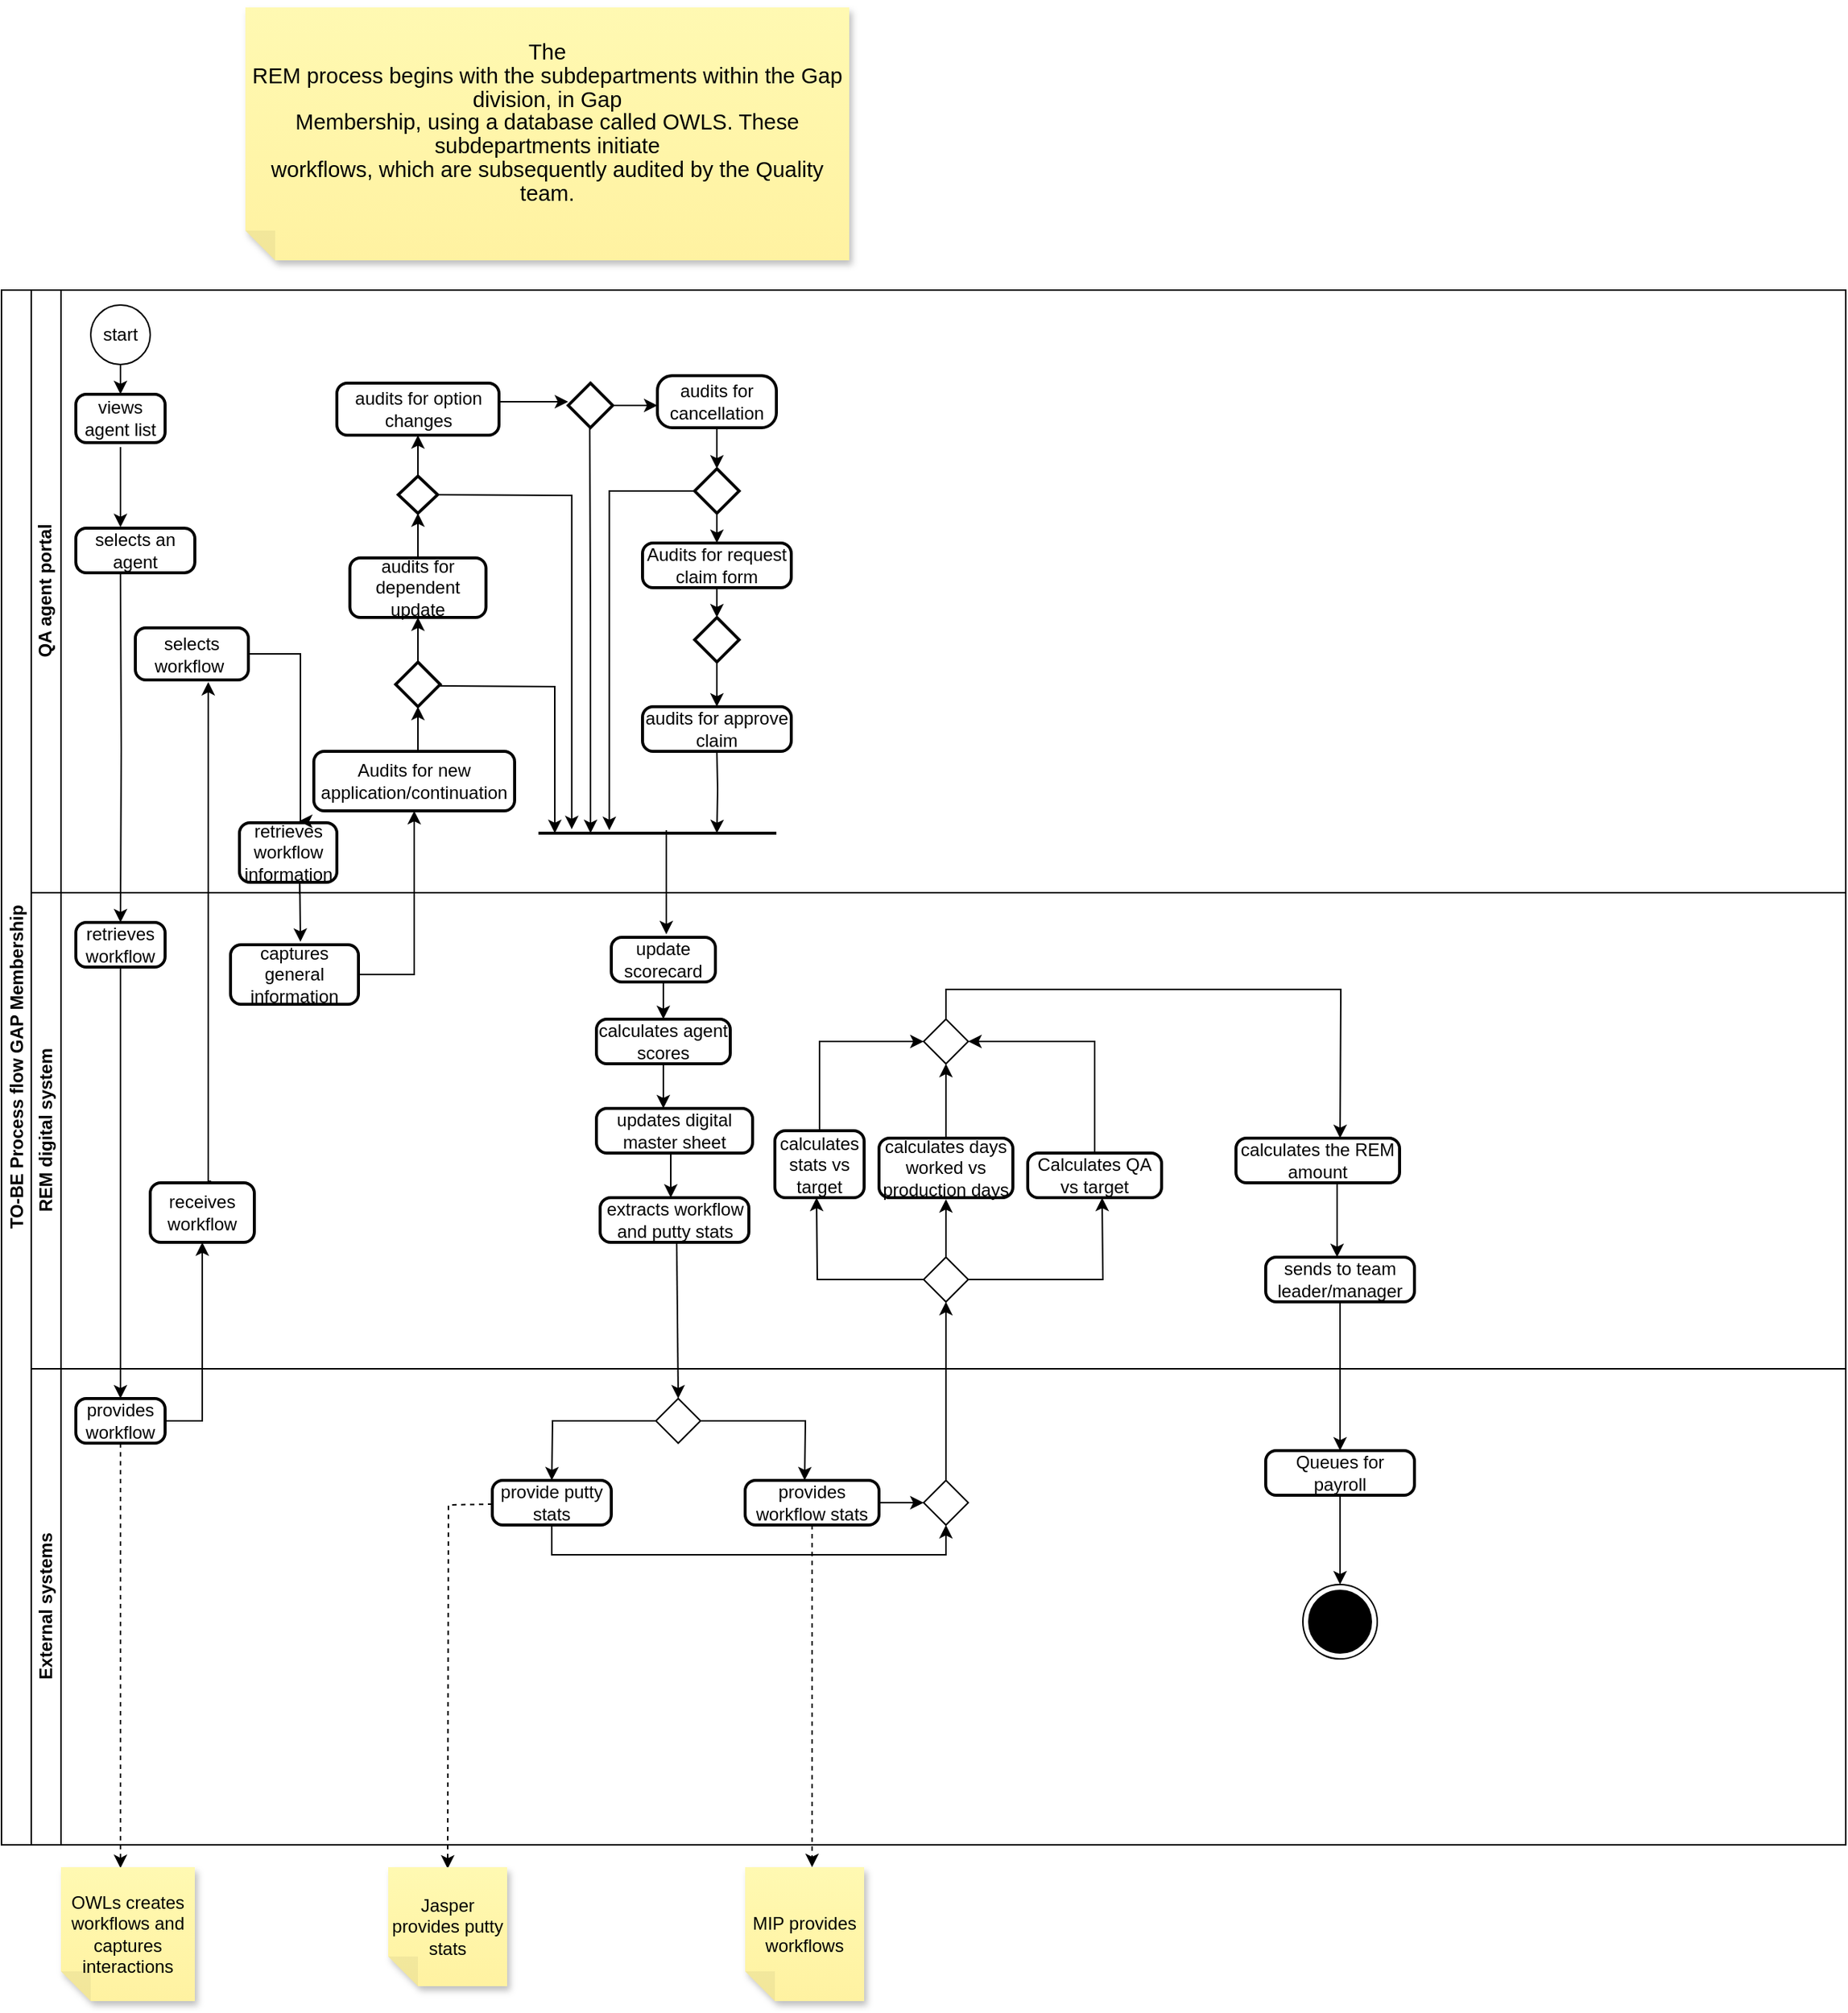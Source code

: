 <mxfile version="26.0.11">
  <diagram id="prtHgNgQTEPvFCAcTncT" name="Page-1">
    <mxGraphModel dx="794" dy="1623" grid="1" gridSize="10" guides="1" tooltips="1" connect="1" arrows="1" fold="1" page="1" pageScale="1" pageWidth="827" pageHeight="1169" math="0" shadow="0">
      <root>
        <mxCell id="0" />
        <mxCell id="1" parent="0" />
        <mxCell id="dNxyNK7c78bLwvsdeMH5-19" value="TO-BE Process flow GAP Membership" style="swimlane;html=1;childLayout=stackLayout;resizeParent=1;resizeParentMax=0;horizontal=0;startSize=20;horizontalStack=0;" parent="1" vertex="1">
          <mxGeometry x="60" y="120" width="1240" height="1045" as="geometry" />
        </mxCell>
        <mxCell id="dNxyNK7c78bLwvsdeMH5-20" value="QA agent portal" style="swimlane;html=1;startSize=20;horizontal=0;" parent="dNxyNK7c78bLwvsdeMH5-19" vertex="1">
          <mxGeometry x="20" width="1220" height="405" as="geometry" />
        </mxCell>
        <mxCell id="OFsFPjKPwNeVRa6siwct-4" style="edgeStyle=orthogonalEdgeStyle;rounded=0;orthogonalLoop=1;jettySize=auto;html=1;exitX=0.5;exitY=1;exitDx=0;exitDy=0;" parent="dNxyNK7c78bLwvsdeMH5-20" source="OFsFPjKPwNeVRa6siwct-3" edge="1">
          <mxGeometry relative="1" as="geometry">
            <mxPoint x="60" y="70" as="targetPoint" />
          </mxGeometry>
        </mxCell>
        <mxCell id="dNxyNK7c78bLwvsdeMH5-23" value="start" style="ellipse;whiteSpace=wrap;html=1;" parent="dNxyNK7c78bLwvsdeMH5-20" vertex="1">
          <mxGeometry x="40" y="10" width="40" height="40" as="geometry" />
        </mxCell>
        <mxCell id="OFsFPjKPwNeVRa6siwct-5" value="" style="edgeStyle=orthogonalEdgeStyle;rounded=0;orthogonalLoop=1;jettySize=auto;html=1;exitX=0.5;exitY=1;exitDx=0;exitDy=0;" parent="dNxyNK7c78bLwvsdeMH5-20" source="dNxyNK7c78bLwvsdeMH5-23" target="OFsFPjKPwNeVRa6siwct-3" edge="1">
          <mxGeometry relative="1" as="geometry">
            <mxPoint x="140" y="190" as="targetPoint" />
            <mxPoint x="140" y="170" as="sourcePoint" />
          </mxGeometry>
        </mxCell>
        <mxCell id="OFsFPjKPwNeVRa6siwct-3" value="views agent list" style="rounded=1;whiteSpace=wrap;html=1;absoluteArcSize=1;arcSize=14;strokeWidth=2;" parent="dNxyNK7c78bLwvsdeMH5-20" vertex="1">
          <mxGeometry x="30" y="70" width="60" height="32.5" as="geometry" />
        </mxCell>
        <mxCell id="OFsFPjKPwNeVRa6siwct-49" style="edgeStyle=orthogonalEdgeStyle;rounded=0;orthogonalLoop=1;jettySize=auto;html=1;exitX=1;exitY=0.5;exitDx=0;exitDy=0;" parent="dNxyNK7c78bLwvsdeMH5-20" edge="1">
          <mxGeometry relative="1" as="geometry">
            <mxPoint x="361" y="75" as="targetPoint" />
            <mxPoint x="310" y="75" as="sourcePoint" />
          </mxGeometry>
        </mxCell>
        <mxCell id="OFsFPjKPwNeVRa6siwct-50" style="edgeStyle=orthogonalEdgeStyle;rounded=0;orthogonalLoop=1;jettySize=auto;html=1;exitX=0.5;exitY=1;exitDx=0;exitDy=0;" parent="dNxyNK7c78bLwvsdeMH5-20" source="OFsFPjKPwNeVRa6siwct-51" edge="1">
          <mxGeometry relative="1" as="geometry">
            <mxPoint x="461" y="120" as="targetPoint" />
          </mxGeometry>
        </mxCell>
        <mxCell id="OFsFPjKPwNeVRa6siwct-51" value="audits for cancellation" style="rounded=1;whiteSpace=wrap;html=1;absoluteArcSize=1;arcSize=20;strokeWidth=2;" parent="dNxyNK7c78bLwvsdeMH5-20" vertex="1">
          <mxGeometry x="421" y="57.5" width="80" height="35" as="geometry" />
        </mxCell>
        <mxCell id="OFsFPjKPwNeVRa6siwct-99" style="edgeStyle=orthogonalEdgeStyle;rounded=0;orthogonalLoop=1;jettySize=auto;html=1;entryX=0.75;entryY=0.5;entryDx=0;entryDy=0;entryPerimeter=0;" parent="dNxyNK7c78bLwvsdeMH5-20" target="OFsFPjKPwNeVRa6siwct-98" edge="1">
          <mxGeometry relative="1" as="geometry">
            <mxPoint x="461" y="360" as="targetPoint" />
            <mxPoint x="461" y="310" as="sourcePoint" />
          </mxGeometry>
        </mxCell>
        <mxCell id="OFsFPjKPwNeVRa6siwct-105" style="edgeStyle=orthogonalEdgeStyle;rounded=0;orthogonalLoop=1;jettySize=auto;html=1;exitX=0.5;exitY=1;exitDx=0;exitDy=0;" parent="dNxyNK7c78bLwvsdeMH5-20" source="OFsFPjKPwNeVRa6siwct-52" edge="1">
          <mxGeometry relative="1" as="geometry">
            <mxPoint x="461" y="220" as="targetPoint" />
          </mxGeometry>
        </mxCell>
        <mxCell id="OFsFPjKPwNeVRa6siwct-52" value="Audits for request claim form" style="rounded=1;whiteSpace=wrap;html=1;absoluteArcSize=1;arcSize=14;strokeWidth=2;" parent="dNxyNK7c78bLwvsdeMH5-20" vertex="1">
          <mxGeometry x="411" y="170" width="100" height="30" as="geometry" />
        </mxCell>
        <mxCell id="OFsFPjKPwNeVRa6siwct-53" style="edgeStyle=orthogonalEdgeStyle;rounded=0;orthogonalLoop=1;jettySize=auto;html=1;exitX=1;exitY=0.5;exitDx=0;exitDy=0;exitPerimeter=0;" parent="dNxyNK7c78bLwvsdeMH5-20" source="OFsFPjKPwNeVRa6siwct-54" edge="1">
          <mxGeometry relative="1" as="geometry">
            <mxPoint x="421" y="78" as="targetPoint" />
          </mxGeometry>
        </mxCell>
        <mxCell id="OFsFPjKPwNeVRa6siwct-89" style="edgeStyle=orthogonalEdgeStyle;rounded=0;orthogonalLoop=1;jettySize=auto;html=1;exitX=0.5;exitY=1;exitDx=0;exitDy=0;exitPerimeter=0;entryX=0.219;entryY=1.3;entryDx=0;entryDy=0;entryPerimeter=0;" parent="dNxyNK7c78bLwvsdeMH5-20" edge="1">
          <mxGeometry relative="1" as="geometry">
            <mxPoint x="376.04" y="365" as="targetPoint" />
            <mxPoint x="375.5" y="84.5" as="sourcePoint" />
          </mxGeometry>
        </mxCell>
        <mxCell id="OFsFPjKPwNeVRa6siwct-54" value="" style="strokeWidth=2;html=1;shape=mxgraph.flowchart.decision;whiteSpace=wrap;" parent="dNxyNK7c78bLwvsdeMH5-20" vertex="1">
          <mxGeometry x="361" y="62.5" width="30" height="30" as="geometry" />
        </mxCell>
        <mxCell id="OFsFPjKPwNeVRa6siwct-55" style="edgeStyle=orthogonalEdgeStyle;rounded=0;orthogonalLoop=1;jettySize=auto;html=1;exitX=0.5;exitY=1;exitDx=0;exitDy=0;exitPerimeter=0;" parent="dNxyNK7c78bLwvsdeMH5-20" source="OFsFPjKPwNeVRa6siwct-56" edge="1">
          <mxGeometry relative="1" as="geometry">
            <mxPoint x="461" y="170" as="targetPoint" />
          </mxGeometry>
        </mxCell>
        <mxCell id="OFsFPjKPwNeVRa6siwct-97" style="edgeStyle=orthogonalEdgeStyle;rounded=0;orthogonalLoop=1;jettySize=auto;html=1;exitX=0;exitY=0.5;exitDx=0;exitDy=0;exitPerimeter=0;entryX=0.298;entryY=0.3;entryDx=0;entryDy=0;entryPerimeter=0;" parent="dNxyNK7c78bLwvsdeMH5-20" source="OFsFPjKPwNeVRa6siwct-56" target="OFsFPjKPwNeVRa6siwct-98" edge="1">
          <mxGeometry relative="1" as="geometry">
            <mxPoint x="390" y="360" as="targetPoint" />
          </mxGeometry>
        </mxCell>
        <mxCell id="OFsFPjKPwNeVRa6siwct-56" value="" style="strokeWidth=2;html=1;shape=mxgraph.flowchart.decision;whiteSpace=wrap;" parent="dNxyNK7c78bLwvsdeMH5-20" vertex="1">
          <mxGeometry x="446" y="120" width="30" height="30" as="geometry" />
        </mxCell>
        <mxCell id="OFsFPjKPwNeVRa6siwct-72" value="selects workflow&amp;nbsp;" style="rounded=1;whiteSpace=wrap;html=1;absoluteArcSize=1;arcSize=14;strokeWidth=2;" parent="dNxyNK7c78bLwvsdeMH5-20" vertex="1">
          <mxGeometry x="70" y="227" width="76" height="35" as="geometry" />
        </mxCell>
        <mxCell id="OFsFPjKPwNeVRa6siwct-74" value="Audits for new application/continuation" style="rounded=1;whiteSpace=wrap;html=1;absoluteArcSize=1;arcSize=14;strokeWidth=2;" parent="dNxyNK7c78bLwvsdeMH5-20" vertex="1">
          <mxGeometry x="190" y="310" width="135" height="40" as="geometry" />
        </mxCell>
        <mxCell id="OFsFPjKPwNeVRa6siwct-75" value="audits for dependent update" style="rounded=1;whiteSpace=wrap;html=1;absoluteArcSize=1;arcSize=14;strokeWidth=2;" parent="dNxyNK7c78bLwvsdeMH5-20" vertex="1">
          <mxGeometry x="214.25" y="180" width="91.5" height="40" as="geometry" />
        </mxCell>
        <mxCell id="OFsFPjKPwNeVRa6siwct-76" value="audits for option changes" style="rounded=1;whiteSpace=wrap;html=1;absoluteArcSize=1;arcSize=14;strokeWidth=2;" parent="dNxyNK7c78bLwvsdeMH5-20" vertex="1">
          <mxGeometry x="205.5" y="62.5" width="109" height="35" as="geometry" />
        </mxCell>
        <mxCell id="OFsFPjKPwNeVRa6siwct-90" style="edgeStyle=orthogonalEdgeStyle;rounded=0;orthogonalLoop=1;jettySize=auto;html=1;exitX=0.5;exitY=0;exitDx=0;exitDy=0;exitPerimeter=0;entryX=0.5;entryY=1;entryDx=0;entryDy=0;" parent="dNxyNK7c78bLwvsdeMH5-20" source="OFsFPjKPwNeVRa6siwct-78" target="OFsFPjKPwNeVRa6siwct-75" edge="1">
          <mxGeometry relative="1" as="geometry" />
        </mxCell>
        <mxCell id="OFsFPjKPwNeVRa6siwct-93" style="edgeStyle=orthogonalEdgeStyle;rounded=0;orthogonalLoop=1;jettySize=auto;html=1;exitX=1;exitY=0.5;exitDx=0;exitDy=0;exitPerimeter=0;entryX=0.069;entryY=0.5;entryDx=0;entryDy=0;entryPerimeter=0;" parent="dNxyNK7c78bLwvsdeMH5-20" target="OFsFPjKPwNeVRa6siwct-98" edge="1">
          <mxGeometry relative="1" as="geometry">
            <mxPoint x="348.68" y="359.33" as="targetPoint" />
            <mxPoint x="275" y="266" as="sourcePoint" />
          </mxGeometry>
        </mxCell>
        <mxCell id="OFsFPjKPwNeVRa6siwct-78" value="" style="strokeWidth=2;html=1;shape=mxgraph.flowchart.decision;whiteSpace=wrap;" parent="dNxyNK7c78bLwvsdeMH5-20" vertex="1">
          <mxGeometry x="245" y="250" width="30" height="30" as="geometry" />
        </mxCell>
        <mxCell id="OFsFPjKPwNeVRa6siwct-87" style="edgeStyle=orthogonalEdgeStyle;rounded=0;orthogonalLoop=1;jettySize=auto;html=1;exitX=0.5;exitY=0;exitDx=0;exitDy=0;exitPerimeter=0;entryX=0.5;entryY=1;entryDx=0;entryDy=0;" parent="dNxyNK7c78bLwvsdeMH5-20" source="OFsFPjKPwNeVRa6siwct-82" target="OFsFPjKPwNeVRa6siwct-76" edge="1">
          <mxGeometry relative="1" as="geometry" />
        </mxCell>
        <mxCell id="OFsFPjKPwNeVRa6siwct-92" style="edgeStyle=orthogonalEdgeStyle;rounded=0;orthogonalLoop=1;jettySize=auto;html=1;exitX=1;exitY=0.5;exitDx=0;exitDy=0;exitPerimeter=0;entryX=0.14;entryY=0.233;entryDx=0;entryDy=0;entryPerimeter=0;" parent="dNxyNK7c78bLwvsdeMH5-20" target="OFsFPjKPwNeVRa6siwct-98" edge="1">
          <mxGeometry relative="1" as="geometry">
            <mxPoint x="364" y="360" as="targetPoint" />
            <mxPoint x="267.25" y="137.5" as="sourcePoint" />
          </mxGeometry>
        </mxCell>
        <mxCell id="OFsFPjKPwNeVRa6siwct-82" value="" style="strokeWidth=2;html=1;shape=mxgraph.flowchart.decision;whiteSpace=wrap;" parent="dNxyNK7c78bLwvsdeMH5-20" vertex="1">
          <mxGeometry x="246.75" y="125" width="26.5" height="25" as="geometry" />
        </mxCell>
        <mxCell id="OFsFPjKPwNeVRa6siwct-88" style="edgeStyle=orthogonalEdgeStyle;rounded=0;orthogonalLoop=1;jettySize=auto;html=1;exitX=0.5;exitY=0;exitDx=0;exitDy=0;entryX=0.5;entryY=1;entryDx=0;entryDy=0;entryPerimeter=0;" parent="dNxyNK7c78bLwvsdeMH5-20" source="OFsFPjKPwNeVRa6siwct-75" target="OFsFPjKPwNeVRa6siwct-82" edge="1">
          <mxGeometry relative="1" as="geometry" />
        </mxCell>
        <mxCell id="OFsFPjKPwNeVRa6siwct-91" style="edgeStyle=orthogonalEdgeStyle;rounded=0;orthogonalLoop=1;jettySize=auto;html=1;exitX=0.5;exitY=0;exitDx=0;exitDy=0;entryX=0.5;entryY=1;entryDx=0;entryDy=0;entryPerimeter=0;" parent="dNxyNK7c78bLwvsdeMH5-20" source="OFsFPjKPwNeVRa6siwct-74" target="OFsFPjKPwNeVRa6siwct-78" edge="1">
          <mxGeometry relative="1" as="geometry" />
        </mxCell>
        <mxCell id="OFsFPjKPwNeVRa6siwct-98" value="" style="line;strokeWidth=2;html=1;" parent="dNxyNK7c78bLwvsdeMH5-20" vertex="1">
          <mxGeometry x="341" y="360" width="160" height="10" as="geometry" />
        </mxCell>
        <mxCell id="OFsFPjKPwNeVRa6siwct-101" value="" style="endArrow=classic;html=1;rounded=0;" parent="dNxyNK7c78bLwvsdeMH5-20" edge="1">
          <mxGeometry width="50" height="50" relative="1" as="geometry">
            <mxPoint x="427" y="363" as="sourcePoint" />
            <mxPoint x="427" y="433" as="targetPoint" />
          </mxGeometry>
        </mxCell>
        <mxCell id="Nf8IEL31joCPBYQGHoLH-1" style="edgeStyle=orthogonalEdgeStyle;rounded=0;orthogonalLoop=1;jettySize=auto;html=1;exitX=0.5;exitY=1;exitDx=0;exitDy=0;exitPerimeter=0;entryX=0.5;entryY=0;entryDx=0;entryDy=0;" parent="dNxyNK7c78bLwvsdeMH5-20" source="OFsFPjKPwNeVRa6siwct-107" target="fAiptgPwoaIp5djZWvxq-43" edge="1">
          <mxGeometry relative="1" as="geometry" />
        </mxCell>
        <mxCell id="OFsFPjKPwNeVRa6siwct-107" value="" style="strokeWidth=2;html=1;shape=mxgraph.flowchart.decision;whiteSpace=wrap;" parent="dNxyNK7c78bLwvsdeMH5-20" vertex="1">
          <mxGeometry x="446" y="220" width="30" height="30" as="geometry" />
        </mxCell>
        <mxCell id="fAiptgPwoaIp5djZWvxq-43" value="audits for approve claim" style="rounded=1;whiteSpace=wrap;html=1;absoluteArcSize=1;arcSize=14;strokeWidth=2;" parent="dNxyNK7c78bLwvsdeMH5-20" vertex="1">
          <mxGeometry x="411" y="280" width="100" height="30" as="geometry" />
        </mxCell>
        <mxCell id="OFsFPjKPwNeVRa6siwct-112" value="selects an agent" style="rounded=1;whiteSpace=wrap;html=1;absoluteArcSize=1;arcSize=14;strokeWidth=2;" parent="dNxyNK7c78bLwvsdeMH5-20" vertex="1">
          <mxGeometry x="30" y="160" width="80" height="30" as="geometry" />
        </mxCell>
        <mxCell id="OFsFPjKPwNeVRa6siwct-113" style="edgeStyle=orthogonalEdgeStyle;rounded=0;orthogonalLoop=1;jettySize=auto;html=1;exitX=0.5;exitY=1;exitDx=0;exitDy=0;entryX=0.375;entryY=-0.122;entryDx=0;entryDy=0;entryPerimeter=0;" parent="dNxyNK7c78bLwvsdeMH5-20" edge="1">
          <mxGeometry relative="1" as="geometry">
            <mxPoint x="60" y="105.5" as="sourcePoint" />
            <mxPoint x="60" y="159.34" as="targetPoint" />
            <Array as="points">
              <mxPoint x="60" y="153" />
              <mxPoint x="60" y="153" />
            </Array>
          </mxGeometry>
        </mxCell>
        <mxCell id="Nf8IEL31joCPBYQGHoLH-8" style="edgeStyle=orthogonalEdgeStyle;rounded=0;orthogonalLoop=1;jettySize=auto;html=1;exitX=0.5;exitY=1;exitDx=0;exitDy=0;" parent="dNxyNK7c78bLwvsdeMH5-20" edge="1">
          <mxGeometry relative="1" as="geometry">
            <mxPoint x="181" y="438" as="targetPoint" />
            <mxPoint x="180.5" y="406" as="sourcePoint" />
            <Array as="points">
              <mxPoint x="181" y="390" />
              <mxPoint x="181" y="390" />
            </Array>
          </mxGeometry>
        </mxCell>
        <mxCell id="Nf8IEL31joCPBYQGHoLH-5" value="retrieves workflow information" style="rounded=1;whiteSpace=wrap;html=1;absoluteArcSize=1;arcSize=14;strokeWidth=2;" parent="dNxyNK7c78bLwvsdeMH5-20" vertex="1">
          <mxGeometry x="140" y="358" width="65.5" height="40" as="geometry" />
        </mxCell>
        <mxCell id="OFsFPjKPwNeVRa6siwct-103" style="edgeStyle=orthogonalEdgeStyle;rounded=0;orthogonalLoop=1;jettySize=auto;html=1;exitX=1;exitY=0.5;exitDx=0;exitDy=0;" parent="dNxyNK7c78bLwvsdeMH5-20" edge="1">
          <mxGeometry relative="1" as="geometry">
            <mxPoint x="180" y="357" as="targetPoint" />
            <mxPoint x="146" y="244.5" as="sourcePoint" />
            <Array as="points">
              <mxPoint x="181" y="245" />
            </Array>
          </mxGeometry>
        </mxCell>
        <mxCell id="dNxyNK7c78bLwvsdeMH5-21" value="REM digital system" style="swimlane;html=1;startSize=20;horizontal=0;" parent="dNxyNK7c78bLwvsdeMH5-19" vertex="1">
          <mxGeometry x="20" y="405" width="1220" height="320" as="geometry" />
        </mxCell>
        <mxCell id="OFsFPjKPwNeVRa6siwct-8" style="edgeStyle=orthogonalEdgeStyle;rounded=0;orthogonalLoop=1;jettySize=auto;html=1;exitX=0.5;exitY=1;exitDx=0;exitDy=0;" parent="dNxyNK7c78bLwvsdeMH5-21" source="fAiptgPwoaIp5djZWvxq-2" edge="1">
          <mxGeometry relative="1" as="geometry">
            <mxPoint x="60" y="340" as="targetPoint" />
          </mxGeometry>
        </mxCell>
        <mxCell id="fAiptgPwoaIp5djZWvxq-2" value="retrieves workflow" style="rounded=1;whiteSpace=wrap;html=1;absoluteArcSize=1;arcSize=14;strokeWidth=2;" parent="dNxyNK7c78bLwvsdeMH5-21" vertex="1">
          <mxGeometry x="30" y="20" width="60" height="30" as="geometry" />
        </mxCell>
        <mxCell id="OFsFPjKPwNeVRa6siwct-83" value="captures general information" style="rounded=1;whiteSpace=wrap;html=1;absoluteArcSize=1;arcSize=14;strokeWidth=2;" parent="dNxyNK7c78bLwvsdeMH5-21" vertex="1">
          <mxGeometry x="134" y="35" width="86" height="40" as="geometry" />
        </mxCell>
        <mxCell id="OFsFPjKPwNeVRa6siwct-109" style="edgeStyle=orthogonalEdgeStyle;rounded=0;orthogonalLoop=1;jettySize=auto;html=1;exitX=0.5;exitY=1;exitDx=0;exitDy=0;" parent="dNxyNK7c78bLwvsdeMH5-21" source="fAiptgPwoaIp5djZWvxq-55" edge="1">
          <mxGeometry relative="1" as="geometry">
            <mxPoint x="425" y="85" as="targetPoint" />
          </mxGeometry>
        </mxCell>
        <mxCell id="fAiptgPwoaIp5djZWvxq-55" value="update scorecard" style="rounded=1;whiteSpace=wrap;html=1;absoluteArcSize=1;arcSize=14;strokeWidth=2;" parent="dNxyNK7c78bLwvsdeMH5-21" vertex="1">
          <mxGeometry x="390" y="30" width="70" height="30" as="geometry" />
        </mxCell>
        <mxCell id="OFsFPjKPwNeVRa6siwct-110" style="edgeStyle=orthogonalEdgeStyle;rounded=0;orthogonalLoop=1;jettySize=auto;html=1;exitX=0.5;exitY=1;exitDx=0;exitDy=0;" parent="dNxyNK7c78bLwvsdeMH5-21" source="fAiptgPwoaIp5djZWvxq-57" edge="1">
          <mxGeometry relative="1" as="geometry">
            <mxPoint x="425" y="145" as="targetPoint" />
          </mxGeometry>
        </mxCell>
        <mxCell id="fAiptgPwoaIp5djZWvxq-57" value="calculates agent scores" style="rounded=1;whiteSpace=wrap;html=1;absoluteArcSize=1;arcSize=14;strokeWidth=2;" parent="dNxyNK7c78bLwvsdeMH5-21" vertex="1">
          <mxGeometry x="380" y="85" width="90" height="30" as="geometry" />
        </mxCell>
        <mxCell id="OFsFPjKPwNeVRa6siwct-111" style="edgeStyle=orthogonalEdgeStyle;rounded=0;orthogonalLoop=1;jettySize=auto;html=1;exitX=0.5;exitY=1;exitDx=0;exitDy=0;" parent="dNxyNK7c78bLwvsdeMH5-21" source="fAiptgPwoaIp5djZWvxq-60" edge="1">
          <mxGeometry relative="1" as="geometry">
            <mxPoint x="430" y="205" as="targetPoint" />
          </mxGeometry>
        </mxCell>
        <mxCell id="fAiptgPwoaIp5djZWvxq-60" value="updates digital master sheet" style="rounded=1;whiteSpace=wrap;html=1;absoluteArcSize=1;arcSize=14;strokeWidth=2;" parent="dNxyNK7c78bLwvsdeMH5-21" vertex="1">
          <mxGeometry x="380" y="145" width="105" height="30" as="geometry" />
        </mxCell>
        <mxCell id="fAiptgPwoaIp5djZWvxq-62" value="extracts workflow and putty stats" style="rounded=1;whiteSpace=wrap;html=1;absoluteArcSize=1;arcSize=14;strokeWidth=2;" parent="dNxyNK7c78bLwvsdeMH5-21" vertex="1">
          <mxGeometry x="382.5" y="205" width="100" height="30" as="geometry" />
        </mxCell>
        <mxCell id="OFsFPjKPwNeVRa6siwct-144" style="edgeStyle=orthogonalEdgeStyle;rounded=0;orthogonalLoop=1;jettySize=auto;html=1;exitX=0.5;exitY=0;exitDx=0;exitDy=0;entryX=1;entryY=0.5;entryDx=0;entryDy=0;" parent="dNxyNK7c78bLwvsdeMH5-21" source="fAiptgPwoaIp5djZWvxq-88" target="OFsFPjKPwNeVRa6siwct-143" edge="1">
          <mxGeometry relative="1" as="geometry" />
        </mxCell>
        <mxCell id="fAiptgPwoaIp5djZWvxq-88" value="Calculates QA vs target" style="rounded=1;whiteSpace=wrap;html=1;absoluteArcSize=1;arcSize=14;strokeWidth=2;" parent="dNxyNK7c78bLwvsdeMH5-21" vertex="1">
          <mxGeometry x="670" y="175" width="90" height="30" as="geometry" />
        </mxCell>
        <mxCell id="OFsFPjKPwNeVRa6siwct-142" style="edgeStyle=orthogonalEdgeStyle;rounded=0;orthogonalLoop=1;jettySize=auto;html=1;exitX=0.5;exitY=0;exitDx=0;exitDy=0;" parent="dNxyNK7c78bLwvsdeMH5-21" source="fAiptgPwoaIp5djZWvxq-85" edge="1">
          <mxGeometry relative="1" as="geometry">
            <mxPoint x="615" y="115" as="targetPoint" />
          </mxGeometry>
        </mxCell>
        <mxCell id="fAiptgPwoaIp5djZWvxq-85" value="calculates days worked vs production days" style="rounded=1;whiteSpace=wrap;html=1;absoluteArcSize=1;arcSize=14;strokeWidth=2;" parent="dNxyNK7c78bLwvsdeMH5-21" vertex="1">
          <mxGeometry x="570" y="165" width="90" height="40" as="geometry" />
        </mxCell>
        <mxCell id="OFsFPjKPwNeVRa6siwct-134" style="edgeStyle=orthogonalEdgeStyle;rounded=0;orthogonalLoop=1;jettySize=auto;html=1;exitX=0;exitY=0.5;exitDx=0;exitDy=0;" parent="dNxyNK7c78bLwvsdeMH5-21" source="OFsFPjKPwNeVRa6siwct-133" edge="1">
          <mxGeometry width="620" height="205" relative="1" as="geometry">
            <mxPoint x="528" y="205" as="targetPoint" />
            <mxPoint x="581" y="260" as="sourcePoint" />
          </mxGeometry>
        </mxCell>
        <mxCell id="fAiptgPwoaIp5djZWvxq-84" value="calculates stats vs target" style="rounded=1;whiteSpace=wrap;html=1;absoluteArcSize=1;arcSize=14;strokeWidth=2;" parent="OFsFPjKPwNeVRa6siwct-134" vertex="1">
          <mxGeometry x="500" y="160" width="60" height="45" as="geometry" />
        </mxCell>
        <mxCell id="OFsFPjKPwNeVRa6siwct-138" style="edgeStyle=orthogonalEdgeStyle;rounded=0;orthogonalLoop=1;jettySize=auto;html=1;exitX=0.5;exitY=0;exitDx=0;exitDy=0;" parent="dNxyNK7c78bLwvsdeMH5-21" edge="1">
          <mxGeometry relative="1" as="geometry">
            <mxPoint x="615" y="206" as="targetPoint" />
            <mxPoint x="615" y="256" as="sourcePoint" />
          </mxGeometry>
        </mxCell>
        <mxCell id="OFsFPjKPwNeVRa6siwct-140" style="edgeStyle=orthogonalEdgeStyle;rounded=0;orthogonalLoop=1;jettySize=auto;html=1;exitX=1;exitY=0.5;exitDx=0;exitDy=0;" parent="dNxyNK7c78bLwvsdeMH5-21" source="OFsFPjKPwNeVRa6siwct-133" edge="1">
          <mxGeometry relative="1" as="geometry">
            <mxPoint x="720" y="205" as="targetPoint" />
          </mxGeometry>
        </mxCell>
        <mxCell id="OFsFPjKPwNeVRa6siwct-133" value="" style="rhombus;whiteSpace=wrap;html=1;" parent="dNxyNK7c78bLwvsdeMH5-21" vertex="1">
          <mxGeometry x="600" y="245" width="30" height="30" as="geometry" />
        </mxCell>
        <mxCell id="OFsFPjKPwNeVRa6siwct-146" style="edgeStyle=orthogonalEdgeStyle;rounded=0;orthogonalLoop=1;jettySize=auto;html=1;exitX=0.5;exitY=0;exitDx=0;exitDy=0;" parent="dNxyNK7c78bLwvsdeMH5-21" source="OFsFPjKPwNeVRa6siwct-143" edge="1">
          <mxGeometry relative="1" as="geometry">
            <mxPoint x="880" y="165" as="targetPoint" />
          </mxGeometry>
        </mxCell>
        <mxCell id="OFsFPjKPwNeVRa6siwct-143" value="" style="rhombus;whiteSpace=wrap;html=1;" parent="dNxyNK7c78bLwvsdeMH5-21" vertex="1">
          <mxGeometry x="600" y="85" width="30" height="30" as="geometry" />
        </mxCell>
        <mxCell id="OFsFPjKPwNeVRa6siwct-145" style="edgeStyle=orthogonalEdgeStyle;rounded=0;orthogonalLoop=1;jettySize=auto;html=1;exitX=0.5;exitY=0;exitDx=0;exitDy=0;entryX=0;entryY=0.5;entryDx=0;entryDy=0;" parent="dNxyNK7c78bLwvsdeMH5-21" source="fAiptgPwoaIp5djZWvxq-84" target="OFsFPjKPwNeVRa6siwct-143" edge="1">
          <mxGeometry relative="1" as="geometry" />
        </mxCell>
        <mxCell id="OFsFPjKPwNeVRa6siwct-149" style="edgeStyle=orthogonalEdgeStyle;rounded=0;orthogonalLoop=1;jettySize=auto;html=1;exitX=0.5;exitY=1;exitDx=0;exitDy=0;" parent="dNxyNK7c78bLwvsdeMH5-21" edge="1">
          <mxGeometry relative="1" as="geometry">
            <mxPoint x="878" y="245" as="targetPoint" />
            <mxPoint x="878" y="195" as="sourcePoint" />
          </mxGeometry>
        </mxCell>
        <mxCell id="fAiptgPwoaIp5djZWvxq-101" value="calculates the REM amount" style="rounded=1;whiteSpace=wrap;html=1;absoluteArcSize=1;arcSize=14;strokeWidth=2;" parent="dNxyNK7c78bLwvsdeMH5-21" vertex="1">
          <mxGeometry x="810" y="165" width="110" height="30" as="geometry" />
        </mxCell>
        <mxCell id="OFsFPjKPwNeVRa6siwct-150" style="edgeStyle=orthogonalEdgeStyle;rounded=0;orthogonalLoop=1;jettySize=auto;html=1;exitX=0.5;exitY=1;exitDx=0;exitDy=0;" parent="dNxyNK7c78bLwvsdeMH5-21" source="fAiptgPwoaIp5djZWvxq-103" edge="1">
          <mxGeometry relative="1" as="geometry">
            <mxPoint x="880" y="375" as="targetPoint" />
          </mxGeometry>
        </mxCell>
        <mxCell id="fAiptgPwoaIp5djZWvxq-103" value="sends to team leader/manager" style="rounded=1;whiteSpace=wrap;html=1;absoluteArcSize=1;arcSize=14;strokeWidth=2;" parent="dNxyNK7c78bLwvsdeMH5-21" vertex="1">
          <mxGeometry x="830" y="245" width="100" height="30" as="geometry" />
        </mxCell>
        <mxCell id="dNxyNK7c78bLwvsdeMH5-22" value="External systems" style="swimlane;html=1;startSize=20;horizontal=0;" parent="dNxyNK7c78bLwvsdeMH5-19" vertex="1">
          <mxGeometry x="20" y="725" width="1220" height="320" as="geometry" />
        </mxCell>
        <mxCell id="OFsFPjKPwNeVRa6siwct-152" style="edgeStyle=orthogonalEdgeStyle;rounded=0;orthogonalLoop=1;jettySize=auto;html=1;exitX=0.5;exitY=1;exitDx=0;exitDy=0;dashed=1;" parent="dNxyNK7c78bLwvsdeMH5-22" source="OFsFPjKPwNeVRa6siwct-10" edge="1">
          <mxGeometry relative="1" as="geometry">
            <mxPoint x="60" y="335.667" as="targetPoint" />
          </mxGeometry>
        </mxCell>
        <mxCell id="OFsFPjKPwNeVRa6siwct-10" value="provides workflow" style="rounded=1;whiteSpace=wrap;html=1;absoluteArcSize=1;arcSize=14;strokeWidth=2;" parent="dNxyNK7c78bLwvsdeMH5-22" vertex="1">
          <mxGeometry x="30" y="20" width="60" height="30" as="geometry" />
        </mxCell>
        <mxCell id="OFsFPjKPwNeVRa6siwct-129" style="edgeStyle=orthogonalEdgeStyle;rounded=0;orthogonalLoop=1;jettySize=auto;html=1;exitX=1;exitY=0.5;exitDx=0;exitDy=0;" parent="dNxyNK7c78bLwvsdeMH5-22" source="fAiptgPwoaIp5djZWvxq-68" edge="1">
          <mxGeometry relative="1" as="geometry">
            <mxPoint x="600" y="90" as="targetPoint" />
          </mxGeometry>
        </mxCell>
        <mxCell id="OFsFPjKPwNeVRa6siwct-154" style="edgeStyle=orthogonalEdgeStyle;rounded=0;orthogonalLoop=1;jettySize=auto;html=1;exitX=0.5;exitY=1;exitDx=0;exitDy=0;dashed=1;" parent="dNxyNK7c78bLwvsdeMH5-22" source="fAiptgPwoaIp5djZWvxq-68" edge="1">
          <mxGeometry relative="1" as="geometry">
            <mxPoint x="525" y="335" as="targetPoint" />
          </mxGeometry>
        </mxCell>
        <mxCell id="fAiptgPwoaIp5djZWvxq-68" value="provides workflow stats" style="rounded=1;whiteSpace=wrap;html=1;absoluteArcSize=1;arcSize=14;strokeWidth=2;" parent="dNxyNK7c78bLwvsdeMH5-22" vertex="1">
          <mxGeometry x="480" y="75" width="90" height="30" as="geometry" />
        </mxCell>
        <mxCell id="OFsFPjKPwNeVRa6siwct-131" style="edgeStyle=orthogonalEdgeStyle;rounded=0;orthogonalLoop=1;jettySize=auto;html=1;exitX=0.5;exitY=1;exitDx=0;exitDy=0;entryX=0.5;entryY=1;entryDx=0;entryDy=0;" parent="dNxyNK7c78bLwvsdeMH5-22" source="fAiptgPwoaIp5djZWvxq-67" target="OFsFPjKPwNeVRa6siwct-130" edge="1">
          <mxGeometry relative="1" as="geometry" />
        </mxCell>
        <mxCell id="OFsFPjKPwNeVRa6siwct-153" style="edgeStyle=orthogonalEdgeStyle;rounded=0;orthogonalLoop=1;jettySize=auto;html=1;exitX=0;exitY=0.5;exitDx=0;exitDy=0;dashed=1;" parent="dNxyNK7c78bLwvsdeMH5-22" edge="1">
          <mxGeometry relative="1" as="geometry">
            <mxPoint x="280" y="336" as="targetPoint" />
            <mxPoint x="310" y="91" as="sourcePoint" />
          </mxGeometry>
        </mxCell>
        <mxCell id="fAiptgPwoaIp5djZWvxq-67" value="provide putty stats" style="rounded=1;whiteSpace=wrap;html=1;absoluteArcSize=1;arcSize=14;strokeWidth=2;" parent="dNxyNK7c78bLwvsdeMH5-22" vertex="1">
          <mxGeometry x="310" y="75" width="80" height="30" as="geometry" />
        </mxCell>
        <mxCell id="OFsFPjKPwNeVRa6siwct-121" value="" style="endArrow=classic;html=1;rounded=0;entryX=0.5;entryY=0;entryDx=0;entryDy=0;" parent="dNxyNK7c78bLwvsdeMH5-22" target="OFsFPjKPwNeVRa6siwct-122" edge="1">
          <mxGeometry width="50" height="50" relative="1" as="geometry">
            <mxPoint x="434" y="-84" as="sourcePoint" />
            <mxPoint x="434" y="16" as="targetPoint" />
          </mxGeometry>
        </mxCell>
        <mxCell id="OFsFPjKPwNeVRa6siwct-126" style="edgeStyle=orthogonalEdgeStyle;rounded=0;orthogonalLoop=1;jettySize=auto;html=1;exitX=0;exitY=0.5;exitDx=0;exitDy=0;" parent="dNxyNK7c78bLwvsdeMH5-22" source="OFsFPjKPwNeVRa6siwct-122" edge="1">
          <mxGeometry relative="1" as="geometry">
            <mxPoint x="350" y="75" as="targetPoint" />
          </mxGeometry>
        </mxCell>
        <mxCell id="OFsFPjKPwNeVRa6siwct-127" style="edgeStyle=orthogonalEdgeStyle;rounded=0;orthogonalLoop=1;jettySize=auto;html=1;exitX=1;exitY=0.5;exitDx=0;exitDy=0;" parent="dNxyNK7c78bLwvsdeMH5-22" source="OFsFPjKPwNeVRa6siwct-122" edge="1">
          <mxGeometry relative="1" as="geometry">
            <mxPoint x="520" y="75" as="targetPoint" />
          </mxGeometry>
        </mxCell>
        <mxCell id="OFsFPjKPwNeVRa6siwct-122" value="" style="rhombus;whiteSpace=wrap;html=1;" parent="dNxyNK7c78bLwvsdeMH5-22" vertex="1">
          <mxGeometry x="420" y="20" width="30" height="30" as="geometry" />
        </mxCell>
        <mxCell id="OFsFPjKPwNeVRa6siwct-132" style="edgeStyle=orthogonalEdgeStyle;rounded=0;orthogonalLoop=1;jettySize=auto;html=1;exitX=0.5;exitY=0;exitDx=0;exitDy=0;" parent="dNxyNK7c78bLwvsdeMH5-22" source="OFsFPjKPwNeVRa6siwct-130" edge="1">
          <mxGeometry relative="1" as="geometry">
            <mxPoint x="615" y="-45" as="targetPoint" />
          </mxGeometry>
        </mxCell>
        <mxCell id="OFsFPjKPwNeVRa6siwct-130" value="" style="rhombus;whiteSpace=wrap;html=1;" parent="dNxyNK7c78bLwvsdeMH5-22" vertex="1">
          <mxGeometry x="600" y="75" width="30" height="30" as="geometry" />
        </mxCell>
        <mxCell id="OFsFPjKPwNeVRa6siwct-151" style="edgeStyle=orthogonalEdgeStyle;rounded=0;orthogonalLoop=1;jettySize=auto;html=1;exitX=0.5;exitY=1;exitDx=0;exitDy=0;" parent="dNxyNK7c78bLwvsdeMH5-22" source="fAiptgPwoaIp5djZWvxq-105" edge="1">
          <mxGeometry relative="1" as="geometry">
            <mxPoint x="880" y="145" as="targetPoint" />
          </mxGeometry>
        </mxCell>
        <mxCell id="fAiptgPwoaIp5djZWvxq-105" value="Queues for payroll" style="rounded=1;whiteSpace=wrap;html=1;absoluteArcSize=1;arcSize=14;strokeWidth=2;" parent="dNxyNK7c78bLwvsdeMH5-22" vertex="1">
          <mxGeometry x="830" y="55" width="100" height="30" as="geometry" />
        </mxCell>
        <mxCell id="fAiptgPwoaIp5djZWvxq-107" value="" style="ellipse;html=1;shape=endState;fillColor=strokeColor;" parent="dNxyNK7c78bLwvsdeMH5-22" vertex="1">
          <mxGeometry x="855" y="145" width="50" height="50" as="geometry" />
        </mxCell>
        <mxCell id="OFsFPjKPwNeVRa6siwct-6" style="edgeStyle=orthogonalEdgeStyle;rounded=0;orthogonalLoop=1;jettySize=auto;html=1;entryX=0.5;entryY=0;entryDx=0;entryDy=0;" parent="dNxyNK7c78bLwvsdeMH5-19" target="fAiptgPwoaIp5djZWvxq-2" edge="1">
          <mxGeometry relative="1" as="geometry">
            <mxPoint x="80" y="406" as="targetPoint" />
            <mxPoint x="80" y="191" as="sourcePoint" />
          </mxGeometry>
        </mxCell>
        <mxCell id="OFsFPjKPwNeVRa6siwct-104" style="edgeStyle=orthogonalEdgeStyle;rounded=0;orthogonalLoop=1;jettySize=auto;html=1;exitX=1;exitY=0.5;exitDx=0;exitDy=0;entryX=0.5;entryY=1;entryDx=0;entryDy=0;" parent="dNxyNK7c78bLwvsdeMH5-19" source="OFsFPjKPwNeVRa6siwct-83" target="OFsFPjKPwNeVRa6siwct-74" edge="1">
          <mxGeometry relative="1" as="geometry" />
        </mxCell>
        <mxCell id="fAiptgPwoaIp5djZWvxq-12" value="OWLs creates workflows and captures interactions" style="shape=note;whiteSpace=wrap;html=1;backgroundOutline=1;fontColor=#000000;darkOpacity=0.05;fillColor=#FFF9B2;strokeColor=none;fillStyle=solid;direction=west;gradientDirection=north;gradientColor=#FFF2A1;shadow=1;size=20;pointerEvents=1;" parent="1" vertex="1">
          <mxGeometry x="100" y="1180" width="90" height="90" as="geometry" />
        </mxCell>
        <mxCell id="fAiptgPwoaIp5djZWvxq-108" value="Jasper provides putty stats" style="shape=note;whiteSpace=wrap;html=1;backgroundOutline=1;fontColor=#000000;darkOpacity=0.05;fillColor=#FFF9B2;strokeColor=none;fillStyle=solid;direction=west;gradientDirection=north;gradientColor=#FFF2A1;shadow=1;size=20;pointerEvents=1;" parent="1" vertex="1">
          <mxGeometry x="320" y="1180" width="80" height="80" as="geometry" />
        </mxCell>
        <mxCell id="fAiptgPwoaIp5djZWvxq-109" value="MIP provides workflows" style="shape=note;whiteSpace=wrap;html=1;backgroundOutline=1;fontColor=#000000;darkOpacity=0.05;fillColor=#FFF9B2;strokeColor=none;fillStyle=solid;direction=west;gradientDirection=north;gradientColor=#FFF2A1;shadow=1;size=20;pointerEvents=1;" parent="1" vertex="1">
          <mxGeometry x="560" y="1180" width="80" height="90" as="geometry" />
        </mxCell>
        <mxCell id="Nf8IEL31joCPBYQGHoLH-3" style="edgeStyle=orthogonalEdgeStyle;rounded=0;orthogonalLoop=1;jettySize=auto;html=1;exitX=0.5;exitY=0;exitDx=0;exitDy=0;entryX=0.632;entryY=1.038;entryDx=0;entryDy=0;entryPerimeter=0;" parent="1" edge="1">
          <mxGeometry relative="1" as="geometry">
            <mxPoint x="199.032" y="383.33" as="targetPoint" />
            <mxPoint x="201" y="719" as="sourcePoint" />
            <Array as="points">
              <mxPoint x="199" y="719" />
            </Array>
          </mxGeometry>
        </mxCell>
        <mxCell id="Nf8IEL31joCPBYQGHoLH-2" value="receives workflow" style="rounded=1;whiteSpace=wrap;html=1;absoluteArcSize=1;arcSize=14;strokeWidth=2;" parent="1" vertex="1">
          <mxGeometry x="160" y="720" width="70" height="40" as="geometry" />
        </mxCell>
        <mxCell id="OFsFPjKPwNeVRa6siwct-11" style="edgeStyle=orthogonalEdgeStyle;rounded=0;orthogonalLoop=1;jettySize=auto;html=1;exitX=1;exitY=0.5;exitDx=0;exitDy=0;" parent="1" source="OFsFPjKPwNeVRa6siwct-10" target="Nf8IEL31joCPBYQGHoLH-2" edge="1">
          <mxGeometry relative="1" as="geometry">
            <mxPoint x="200" y="710" as="targetPoint" />
          </mxGeometry>
        </mxCell>
        <mxCell id="PyB6hHC11Y3KlwG1px-5-1" value="&lt;br&gt;&lt;span style=&quot;line-height: 107%; font-size: 11pt;&quot;&gt;The&lt;br&gt;REM process begins with the subdepartments within the Gap division, in Gap&lt;br&gt;Membership, using a database called OWLS. These subdepartments initiate&lt;br&gt;workflows, which are subsequently audited by the Quality team. &lt;/span&gt;&lt;br&gt;&lt;br&gt;&lt;div&gt;&lt;br/&gt;&lt;/div&gt;" style="shape=note;whiteSpace=wrap;html=1;backgroundOutline=1;fontColor=#000000;darkOpacity=0.05;fillColor=#FFF9B2;strokeColor=none;fillStyle=solid;direction=west;gradientDirection=north;gradientColor=#FFF2A1;shadow=1;size=20;pointerEvents=1;" vertex="1" parent="1">
          <mxGeometry x="224" y="-70" width="406" height="170" as="geometry" />
        </mxCell>
      </root>
    </mxGraphModel>
  </diagram>
</mxfile>
